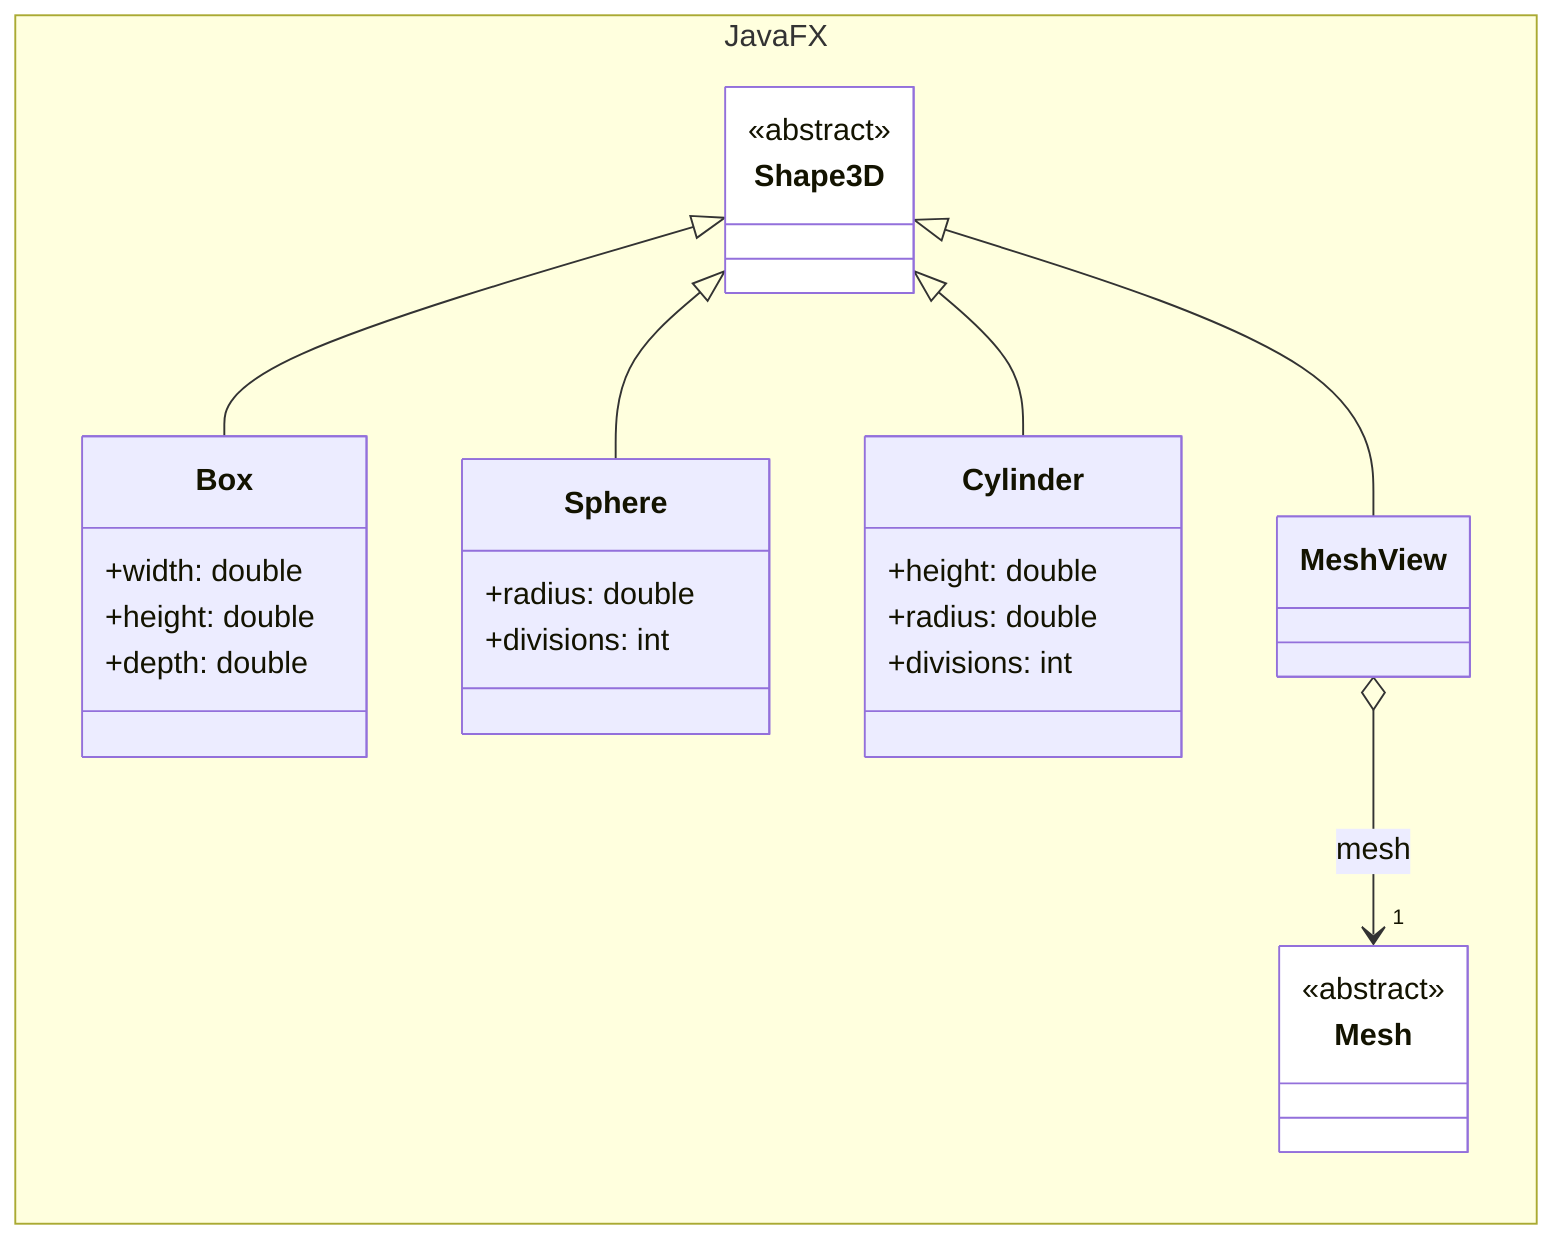 classDiagram

    direction LR

    namespace JavaFX {

        class Shape3D {
            <<abstract>>
        }

        class Box {
            +width: double
            +height: double
            +depth: double
        }

        class Sphere {
            +radius: double
            +divisions: int
        }

        class Cylinder {
            +height: double
            +radius: double
            +divisions: int
        }

        class MeshView {

        }

        class Mesh {
            <<abstract>>
        }

    }

    Shape3D <|-- Box
    Shape3D <|-- Sphere
    Shape3D <|-- Cylinder
    Shape3D <|-- MeshView

    MeshView o-->"1" Mesh: mesh

    style Shape3D fill:white
    style Mesh fill:white